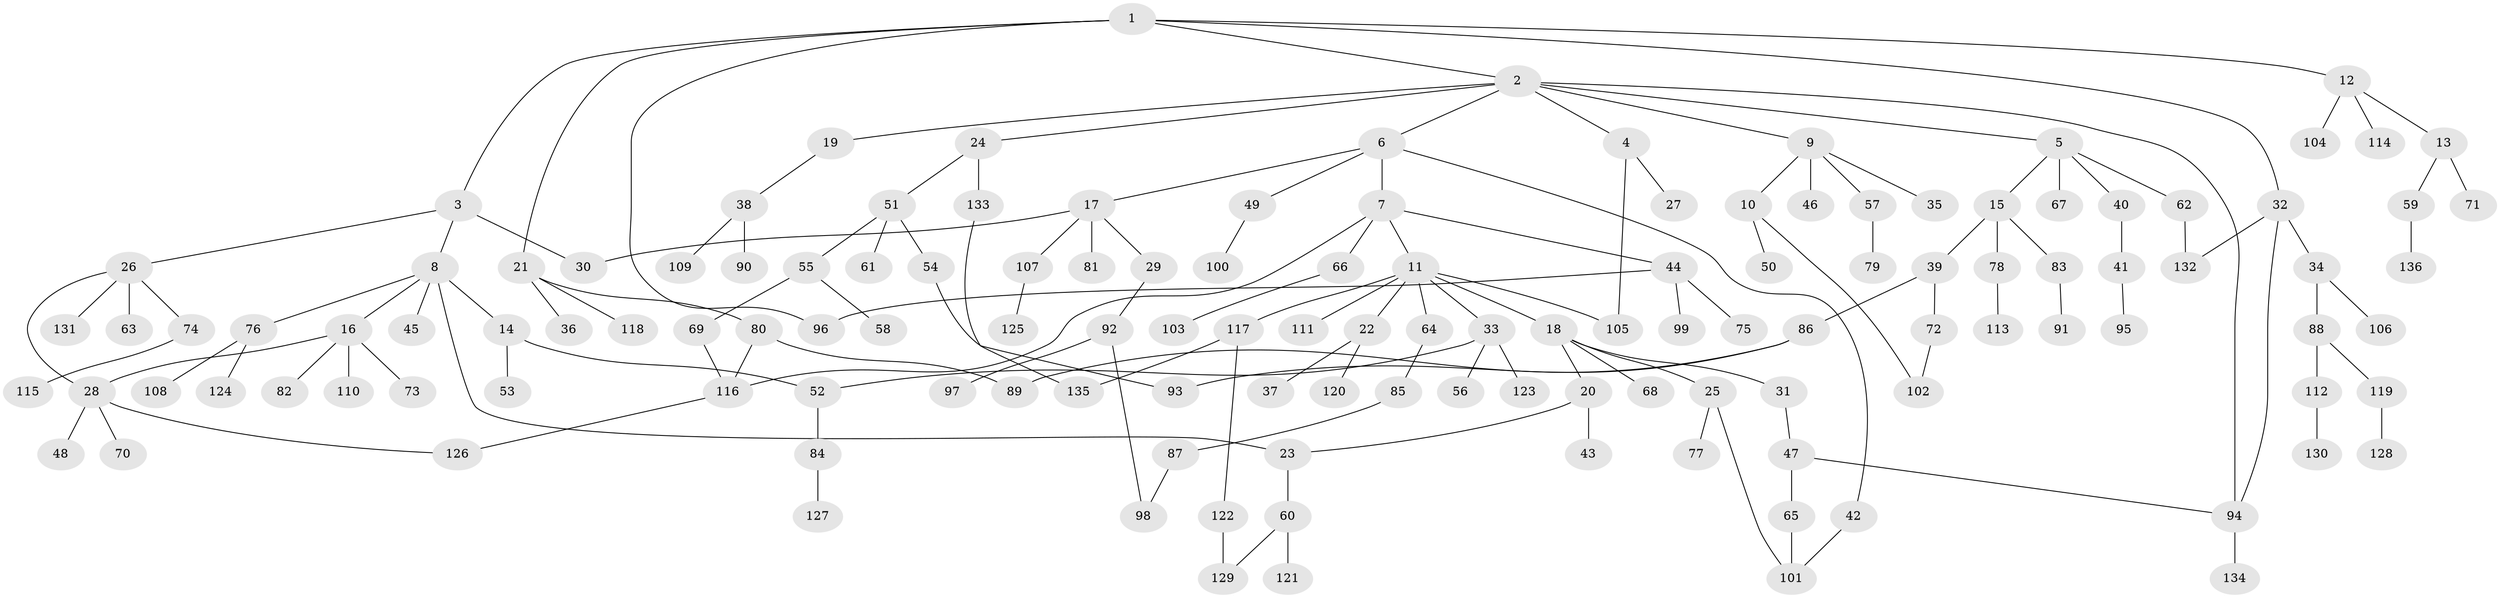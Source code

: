 // Generated by graph-tools (version 1.1) at 2025/10/02/27/25 16:10:53]
// undirected, 136 vertices, 155 edges
graph export_dot {
graph [start="1"]
  node [color=gray90,style=filled];
  1;
  2;
  3;
  4;
  5;
  6;
  7;
  8;
  9;
  10;
  11;
  12;
  13;
  14;
  15;
  16;
  17;
  18;
  19;
  20;
  21;
  22;
  23;
  24;
  25;
  26;
  27;
  28;
  29;
  30;
  31;
  32;
  33;
  34;
  35;
  36;
  37;
  38;
  39;
  40;
  41;
  42;
  43;
  44;
  45;
  46;
  47;
  48;
  49;
  50;
  51;
  52;
  53;
  54;
  55;
  56;
  57;
  58;
  59;
  60;
  61;
  62;
  63;
  64;
  65;
  66;
  67;
  68;
  69;
  70;
  71;
  72;
  73;
  74;
  75;
  76;
  77;
  78;
  79;
  80;
  81;
  82;
  83;
  84;
  85;
  86;
  87;
  88;
  89;
  90;
  91;
  92;
  93;
  94;
  95;
  96;
  97;
  98;
  99;
  100;
  101;
  102;
  103;
  104;
  105;
  106;
  107;
  108;
  109;
  110;
  111;
  112;
  113;
  114;
  115;
  116;
  117;
  118;
  119;
  120;
  121;
  122;
  123;
  124;
  125;
  126;
  127;
  128;
  129;
  130;
  131;
  132;
  133;
  134;
  135;
  136;
  1 -- 2;
  1 -- 3;
  1 -- 12;
  1 -- 21;
  1 -- 32;
  1 -- 96;
  2 -- 4;
  2 -- 5;
  2 -- 6;
  2 -- 9;
  2 -- 19;
  2 -- 24;
  2 -- 94;
  3 -- 8;
  3 -- 26;
  3 -- 30;
  4 -- 27;
  4 -- 105;
  5 -- 15;
  5 -- 40;
  5 -- 62;
  5 -- 67;
  6 -- 7;
  6 -- 17;
  6 -- 42;
  6 -- 49;
  7 -- 11;
  7 -- 44;
  7 -- 66;
  7 -- 116;
  8 -- 14;
  8 -- 16;
  8 -- 45;
  8 -- 76;
  8 -- 23;
  9 -- 10;
  9 -- 35;
  9 -- 46;
  9 -- 57;
  10 -- 50;
  10 -- 102;
  11 -- 18;
  11 -- 22;
  11 -- 33;
  11 -- 64;
  11 -- 105;
  11 -- 111;
  11 -- 117;
  12 -- 13;
  12 -- 104;
  12 -- 114;
  13 -- 59;
  13 -- 71;
  14 -- 53;
  14 -- 52;
  15 -- 39;
  15 -- 78;
  15 -- 83;
  16 -- 28;
  16 -- 73;
  16 -- 82;
  16 -- 110;
  17 -- 29;
  17 -- 81;
  17 -- 107;
  17 -- 30;
  18 -- 20;
  18 -- 25;
  18 -- 31;
  18 -- 68;
  19 -- 38;
  20 -- 23;
  20 -- 43;
  21 -- 36;
  21 -- 80;
  21 -- 118;
  22 -- 37;
  22 -- 120;
  23 -- 60;
  24 -- 51;
  24 -- 133;
  25 -- 77;
  25 -- 101;
  26 -- 63;
  26 -- 74;
  26 -- 131;
  26 -- 28;
  28 -- 48;
  28 -- 70;
  28 -- 126;
  29 -- 92;
  31 -- 47;
  32 -- 34;
  32 -- 94;
  32 -- 132;
  33 -- 52;
  33 -- 56;
  33 -- 123;
  34 -- 88;
  34 -- 106;
  38 -- 90;
  38 -- 109;
  39 -- 72;
  39 -- 86;
  40 -- 41;
  41 -- 95;
  42 -- 101;
  44 -- 75;
  44 -- 99;
  44 -- 96;
  47 -- 65;
  47 -- 94;
  49 -- 100;
  51 -- 54;
  51 -- 55;
  51 -- 61;
  52 -- 84;
  54 -- 93;
  55 -- 58;
  55 -- 69;
  57 -- 79;
  59 -- 136;
  60 -- 121;
  60 -- 129;
  62 -- 132;
  64 -- 85;
  65 -- 101;
  66 -- 103;
  69 -- 116;
  72 -- 102;
  74 -- 115;
  76 -- 108;
  76 -- 124;
  78 -- 113;
  80 -- 89;
  80 -- 116;
  83 -- 91;
  84 -- 127;
  85 -- 87;
  86 -- 93;
  86 -- 89;
  87 -- 98;
  88 -- 112;
  88 -- 119;
  92 -- 97;
  92 -- 98;
  94 -- 134;
  107 -- 125;
  112 -- 130;
  116 -- 126;
  117 -- 122;
  117 -- 135;
  119 -- 128;
  122 -- 129;
  133 -- 135;
}
